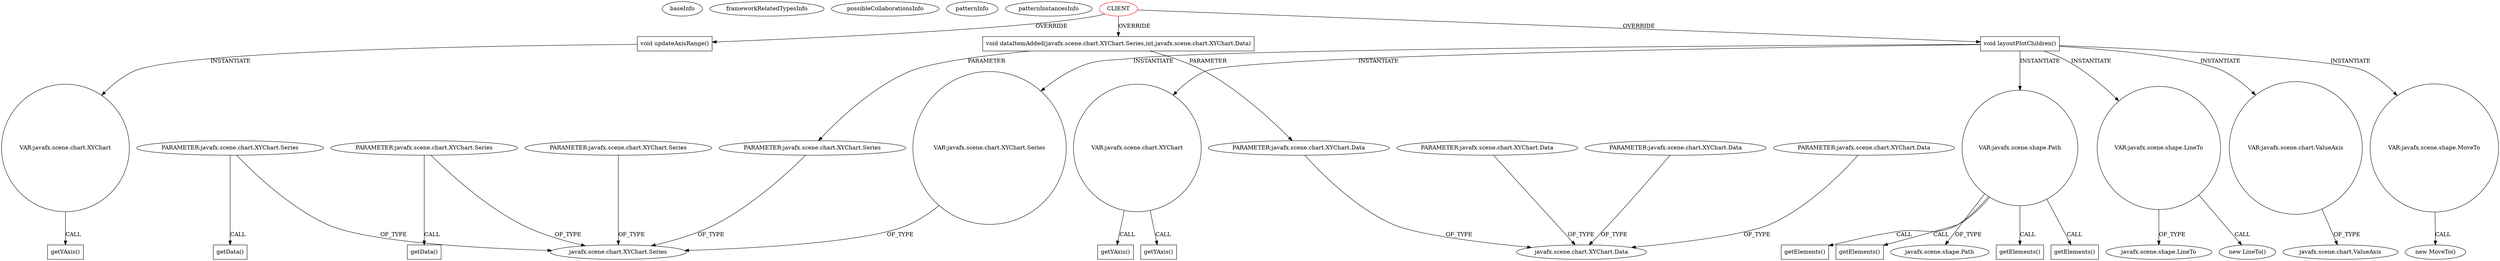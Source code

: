digraph {
baseInfo[graphId=2499,category="pattern",isAnonymous=false,possibleRelation=false]
frameworkRelatedTypesInfo[]
possibleCollaborationsInfo[]
patternInfo[frequency=2.0,patternRootClient=0]
patternInstancesInfo[0="LichuanLu-ShunUI-FX~/LichuanLu-ShunUI-FX/ShunUI-FX-master/src/view/chart/StackedBarChart.java~StackedBarChart~811",1="TomaszKorecki-InvestorAssistant~/TomaszKorecki-InvestorAssistant/InvestorAssistant-master/Investor's assistant/src/investor/charts/CandleChart.java~CandleStickChart~1473"]
14[label="javafx.scene.chart.XYChart.Series",vertexType="FRAMEWORK_CLASS_TYPE",isFrameworkType=false]
13[label="PARAMETER:javafx.scene.chart.XYChart.Series",vertexType="PARAMETER_DECLARATION",isFrameworkType=false]
78[label="PARAMETER:javafx.scene.chart.XYChart.Series",vertexType="PARAMETER_DECLARATION",isFrameworkType=false]
108[label="PARAMETER:javafx.scene.chart.XYChart.Series",vertexType="PARAMETER_DECLARATION",isFrameworkType=false]
529[label="PARAMETER:javafx.scene.chart.XYChart.Series",vertexType="PARAMETER_DECLARATION",isFrameworkType=false]
12[label="void dataItemAdded(javafx.scene.chart.XYChart.Series,int,javafx.scene.chart.XYChart.Data)",vertexType="OVERRIDING_METHOD_DECLARATION",isFrameworkType=false,shape=box]
15[label="PARAMETER:javafx.scene.chart.XYChart.Data",vertexType="PARAMETER_DECLARATION",isFrameworkType=false]
16[label="javafx.scene.chart.XYChart.Data",vertexType="FRAMEWORK_CLASS_TYPE",isFrameworkType=false]
0[label="CLIENT",vertexType="ROOT_CLIENT_CLASS_DECLARATION",isFrameworkType=false,color=red]
83[label="getData()",vertexType="INSIDE_CALL",isFrameworkType=false,shape=box]
133[label="getData()",vertexType="INSIDE_CALL",isFrameworkType=false,shape=box]
166[label="void updateAxisRange()",vertexType="OVERRIDING_METHOD_DECLARATION",isFrameworkType=false,shape=box]
56[label="PARAMETER:javafx.scene.chart.XYChart.Data",vertexType="PARAMETER_DECLARATION",isFrameworkType=false]
525[label="PARAMETER:javafx.scene.chart.XYChart.Data",vertexType="PARAMETER_DECLARATION",isFrameworkType=false]
30[label="PARAMETER:javafx.scene.chart.XYChart.Data",vertexType="PARAMETER_DECLARATION",isFrameworkType=false]
206[label="void layoutPlotChildren()",vertexType="OVERRIDING_METHOD_DECLARATION",isFrameworkType=false,shape=box]
223[label="VAR:javafx.scene.shape.Path",vertexType="VARIABLE_EXPRESION",isFrameworkType=false,shape=circle]
97[label="javafx.scene.shape.Path",vertexType="FRAMEWORK_CLASS_TYPE",isFrameworkType=false]
314[label="VAR:javafx.scene.shape.LineTo",vertexType="VARIABLE_EXPRESION",isFrameworkType=false,shape=circle]
313[label="new LineTo()",vertexType="CONSTRUCTOR_CALL",isFrameworkType=false]
315[label="javafx.scene.shape.LineTo",vertexType="FRAMEWORK_CLASS_TYPE",isFrameworkType=false]
210[label="VAR:javafx.scene.chart.ValueAxis",vertexType="VARIABLE_EXPRESION",isFrameworkType=false,shape=circle]
11[label="javafx.scene.chart.ValueAxis",vertexType="FRAMEWORK_CLASS_TYPE",isFrameworkType=false]
322[label="getElements()",vertexType="INSIDE_CALL",isFrameworkType=false,shape=box]
312[label="getElements()",vertexType="INSIDE_CALL",isFrameworkType=false,shape=box]
307[label="getElements()",vertexType="INSIDE_CALL",isFrameworkType=false,shape=box]
317[label="getElements()",vertexType="INSIDE_CALL",isFrameworkType=false,shape=box]
309[label="VAR:javafx.scene.shape.MoveTo",vertexType="VARIABLE_EXPRESION",isFrameworkType=false,shape=circle]
308[label="new MoveTo()",vertexType="CONSTRUCTOR_CALL",isFrameworkType=false]
218[label="VAR:javafx.scene.chart.XYChart.Series",vertexType="VARIABLE_EXPRESION",isFrameworkType=false,shape=circle]
167[label="VAR:javafx.scene.chart.XYChart",vertexType="VARIABLE_EXPRESION",isFrameworkType=false,shape=circle]
171[label="getYAxis()",vertexType="INSIDE_CALL",isFrameworkType=false,shape=box]
213[label="VAR:javafx.scene.chart.XYChart",vertexType="VARIABLE_EXPRESION",isFrameworkType=false,shape=circle]
241[label="getYAxis()",vertexType="INSIDE_CALL",isFrameworkType=false,shape=box]
260[label="getYAxis()",vertexType="INSIDE_CALL",isFrameworkType=false,shape=box]
78->83[label="CALL"]
309->308[label="CALL"]
12->15[label="PARAMETER"]
314->313[label="CALL"]
206->218[label="INSTANTIATE"]
525->16[label="OF_TYPE"]
218->14[label="OF_TYPE"]
0->166[label="OVERRIDE"]
213->260[label="CALL"]
223->312[label="CALL"]
0->12[label="OVERRIDE"]
213->241[label="CALL"]
15->16[label="OF_TYPE"]
223->317[label="CALL"]
314->315[label="OF_TYPE"]
0->206[label="OVERRIDE"]
30->16[label="OF_TYPE"]
529->14[label="OF_TYPE"]
167->171[label="CALL"]
12->13[label="PARAMETER"]
206->213[label="INSTANTIATE"]
108->14[label="OF_TYPE"]
166->167[label="INSTANTIATE"]
206->314[label="INSTANTIATE"]
223->322[label="CALL"]
206->223[label="INSTANTIATE"]
78->14[label="OF_TYPE"]
210->11[label="OF_TYPE"]
13->14[label="OF_TYPE"]
206->210[label="INSTANTIATE"]
56->16[label="OF_TYPE"]
223->307[label="CALL"]
108->133[label="CALL"]
206->309[label="INSTANTIATE"]
223->97[label="OF_TYPE"]
}
